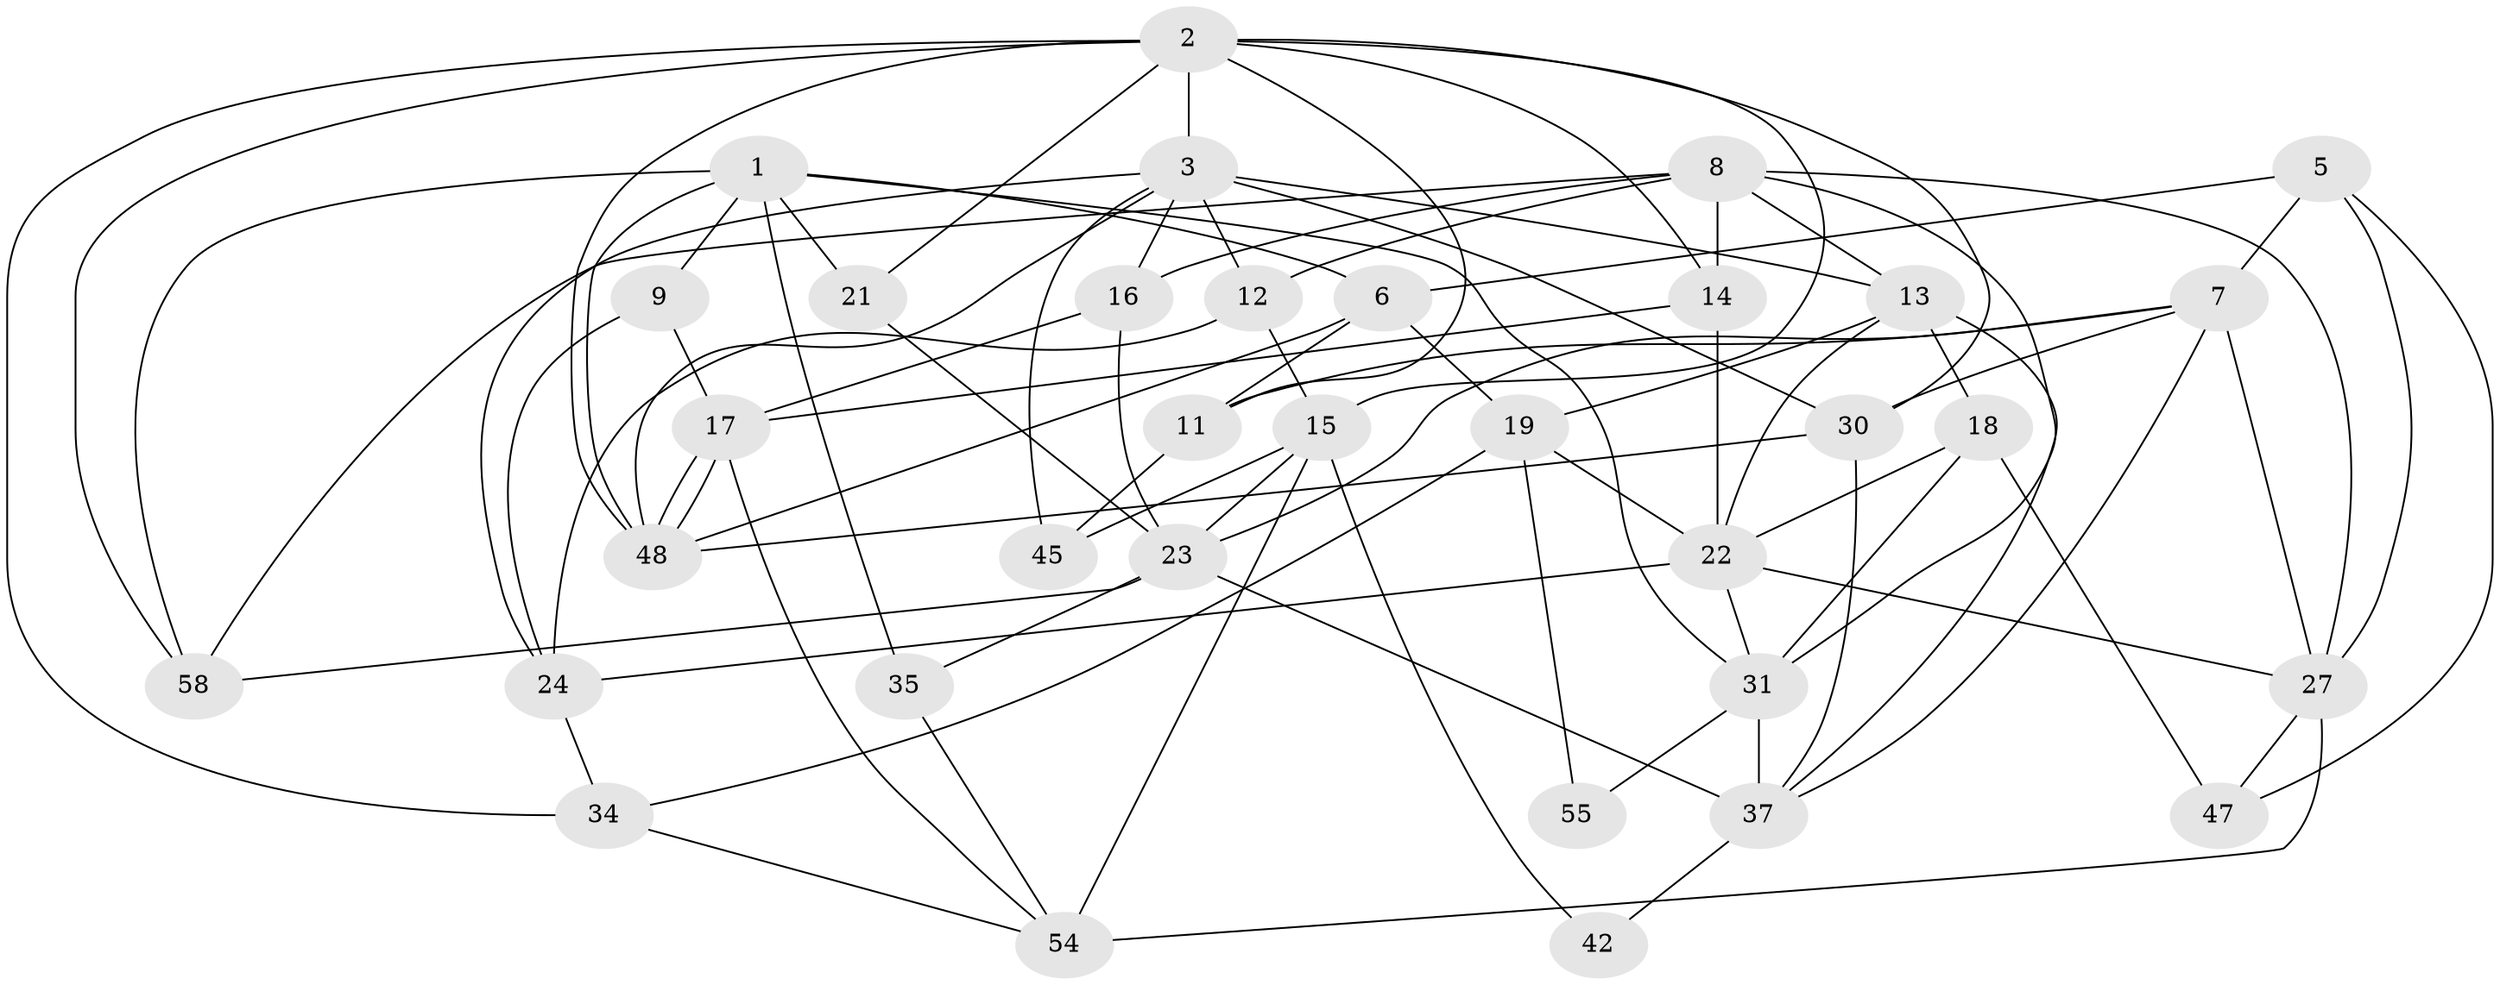 // Generated by graph-tools (version 1.1) at 2025/52/02/27/25 19:52:09]
// undirected, 34 vertices, 85 edges
graph export_dot {
graph [start="1"]
  node [color=gray90,style=filled];
  1 [super="+4"];
  2 [super="+26"];
  3 [super="+20"];
  5 [super="+56"];
  6 [super="+51"];
  7 [super="+10"];
  8 [super="+28"];
  9 [super="+53"];
  11 [super="+49"];
  12 [super="+38"];
  13 [super="+25"];
  14 [super="+29"];
  15 [super="+44"];
  16;
  17 [super="+36"];
  18 [super="+52"];
  19 [super="+40"];
  21;
  22 [super="+41"];
  23 [super="+46"];
  24;
  27 [super="+32"];
  30 [super="+33"];
  31 [super="+39"];
  34 [super="+43"];
  35;
  37 [super="+50"];
  42;
  45;
  47;
  48 [super="+57"];
  54 [super="+59"];
  55;
  58;
  1 -- 35 [weight=2];
  1 -- 48;
  1 -- 31;
  1 -- 21;
  1 -- 58;
  1 -- 6;
  1 -- 9;
  2 -- 3;
  2 -- 21;
  2 -- 30;
  2 -- 34;
  2 -- 58;
  2 -- 11;
  2 -- 14;
  2 -- 15;
  2 -- 48;
  3 -- 12 [weight=2];
  3 -- 24;
  3 -- 16;
  3 -- 45;
  3 -- 13;
  3 -- 48;
  3 -- 30;
  5 -- 47;
  5 -- 6;
  5 -- 27;
  5 -- 7;
  6 -- 48;
  6 -- 11;
  6 -- 19;
  7 -- 11;
  7 -- 37;
  7 -- 30;
  7 -- 23;
  7 -- 27 [weight=2];
  8 -- 58;
  8 -- 27;
  8 -- 16;
  8 -- 12;
  8 -- 31;
  8 -- 14;
  8 -- 13;
  9 -- 17;
  9 -- 24;
  11 -- 45;
  12 -- 24;
  12 -- 15;
  13 -- 22;
  13 -- 37;
  13 -- 18;
  13 -- 19;
  14 -- 22 [weight=2];
  14 -- 17;
  15 -- 42;
  15 -- 45;
  15 -- 54;
  15 -- 23;
  16 -- 17;
  16 -- 23;
  17 -- 48;
  17 -- 48;
  17 -- 54;
  18 -- 31 [weight=2];
  18 -- 47;
  18 -- 22;
  19 -- 55;
  19 -- 34;
  19 -- 22;
  21 -- 23;
  22 -- 24;
  22 -- 27;
  22 -- 31;
  23 -- 58;
  23 -- 37 [weight=2];
  23 -- 35;
  24 -- 34;
  27 -- 54 [weight=2];
  27 -- 47;
  30 -- 37;
  30 -- 48;
  31 -- 37;
  31 -- 55;
  34 -- 54;
  35 -- 54;
  37 -- 42;
}
